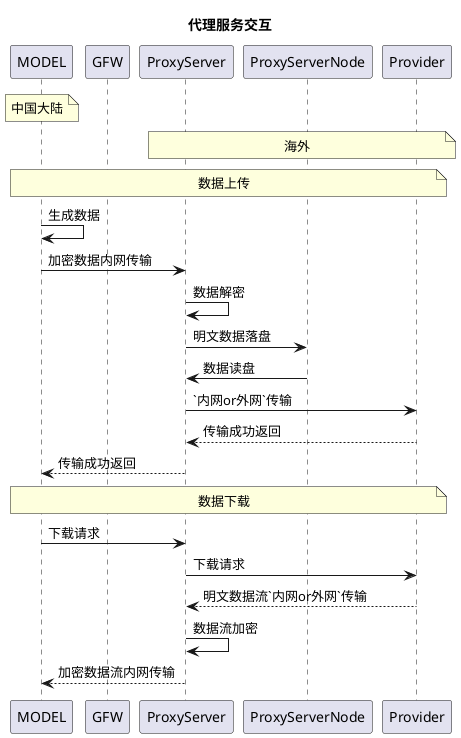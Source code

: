 @startuml
title: 代理服务交互

participant MODEL as M
participant GFW as G
participant ProxyServer as OP
participant ProxyServerNode as ON
participant Provider as P

note over M: 中国大陆
note over OP, P: 海外
note over M, P: 数据上传

M -> M: 生成数据
M -> OP: 加密数据内网传输
OP -> OP: 数据解密
OP -> ON: 明文数据落盘
ON -> OP: 数据读盘
OP -> P: `内网or外网`传输
P --> OP: 传输成功返回
OP --> M: 传输成功返回

note over M, P: 数据下载

M -> OP: 下载请求
OP -> P: 下载请求
P --> OP: 明文数据流`内网or外网`传输
OP -> OP: 数据流加密
OP --> M: 加密数据流内网传输
@enduml
